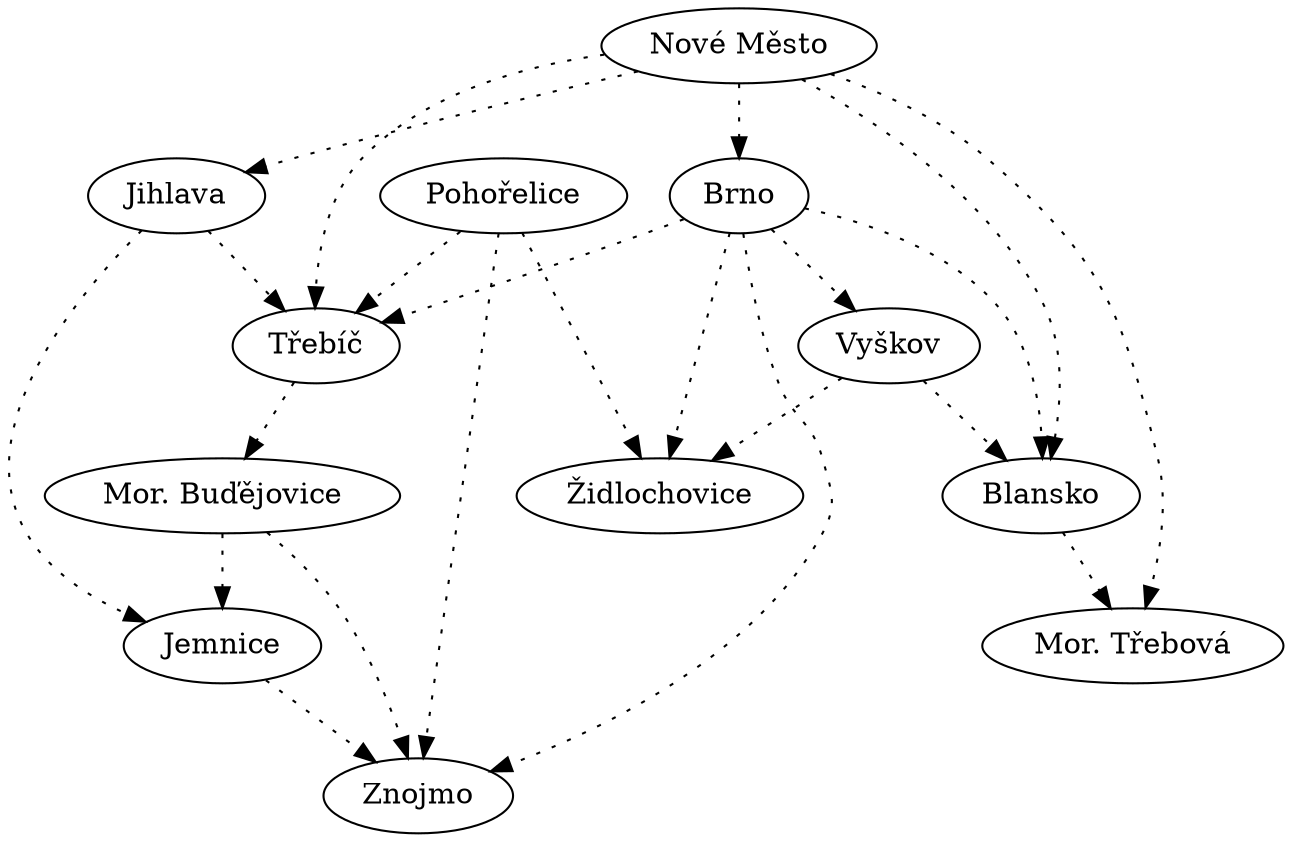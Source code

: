 digraph G {
    "Brno" -> "Třebíč" [style=dotted];
    "Brno" -> "Židlochovice" [style=dotted];
    "Brno" -> "Vyškov" [style=dotted];
    "Brno" -> "Blansko" [style=dotted];
    "Pohořelice" -> "Židlochovice" [style=dotted];
    "Pohořelice" -> "Třebíč" [style=dotted];
    "Blansko" -> "Mor. Třebová" [style=dotted];
    "Třebíč" -> "Mor. Buďějovice" [style=dotted];
    "Mor. Buďějovice" -> "Znojmo" [style=dotted];
    "Brno" -> "Znojmo" [style=dotted];
    "Mor. Buďějovice" -> "Jemnice" [style=dotted];
    "Jihlava" -> "Třebíč" [style=dotted];
    "Jihlava" -> "Jemnice" [style=dotted];
    "Jemnice" -> "Znojmo" [style=dotted];
    "Pohořelice" -> "Znojmo" [style=dotted];
    "Nové Město" -> "Jihlava" [style=dotted];
    "Nové Město" -> "Brno" [style=dotted];
    "Nové Město" -> "Třebíč" [style=dotted];
    "Nové Město" -> "Blansko" [style=dotted];
    "Nové Město" -> "Mor. Třebová" [style=dotted];
    "Vyškov" -> "Blansko" [style=dotted];
    "Vyškov" -> "Židlochovice" [style=dotted];
}
